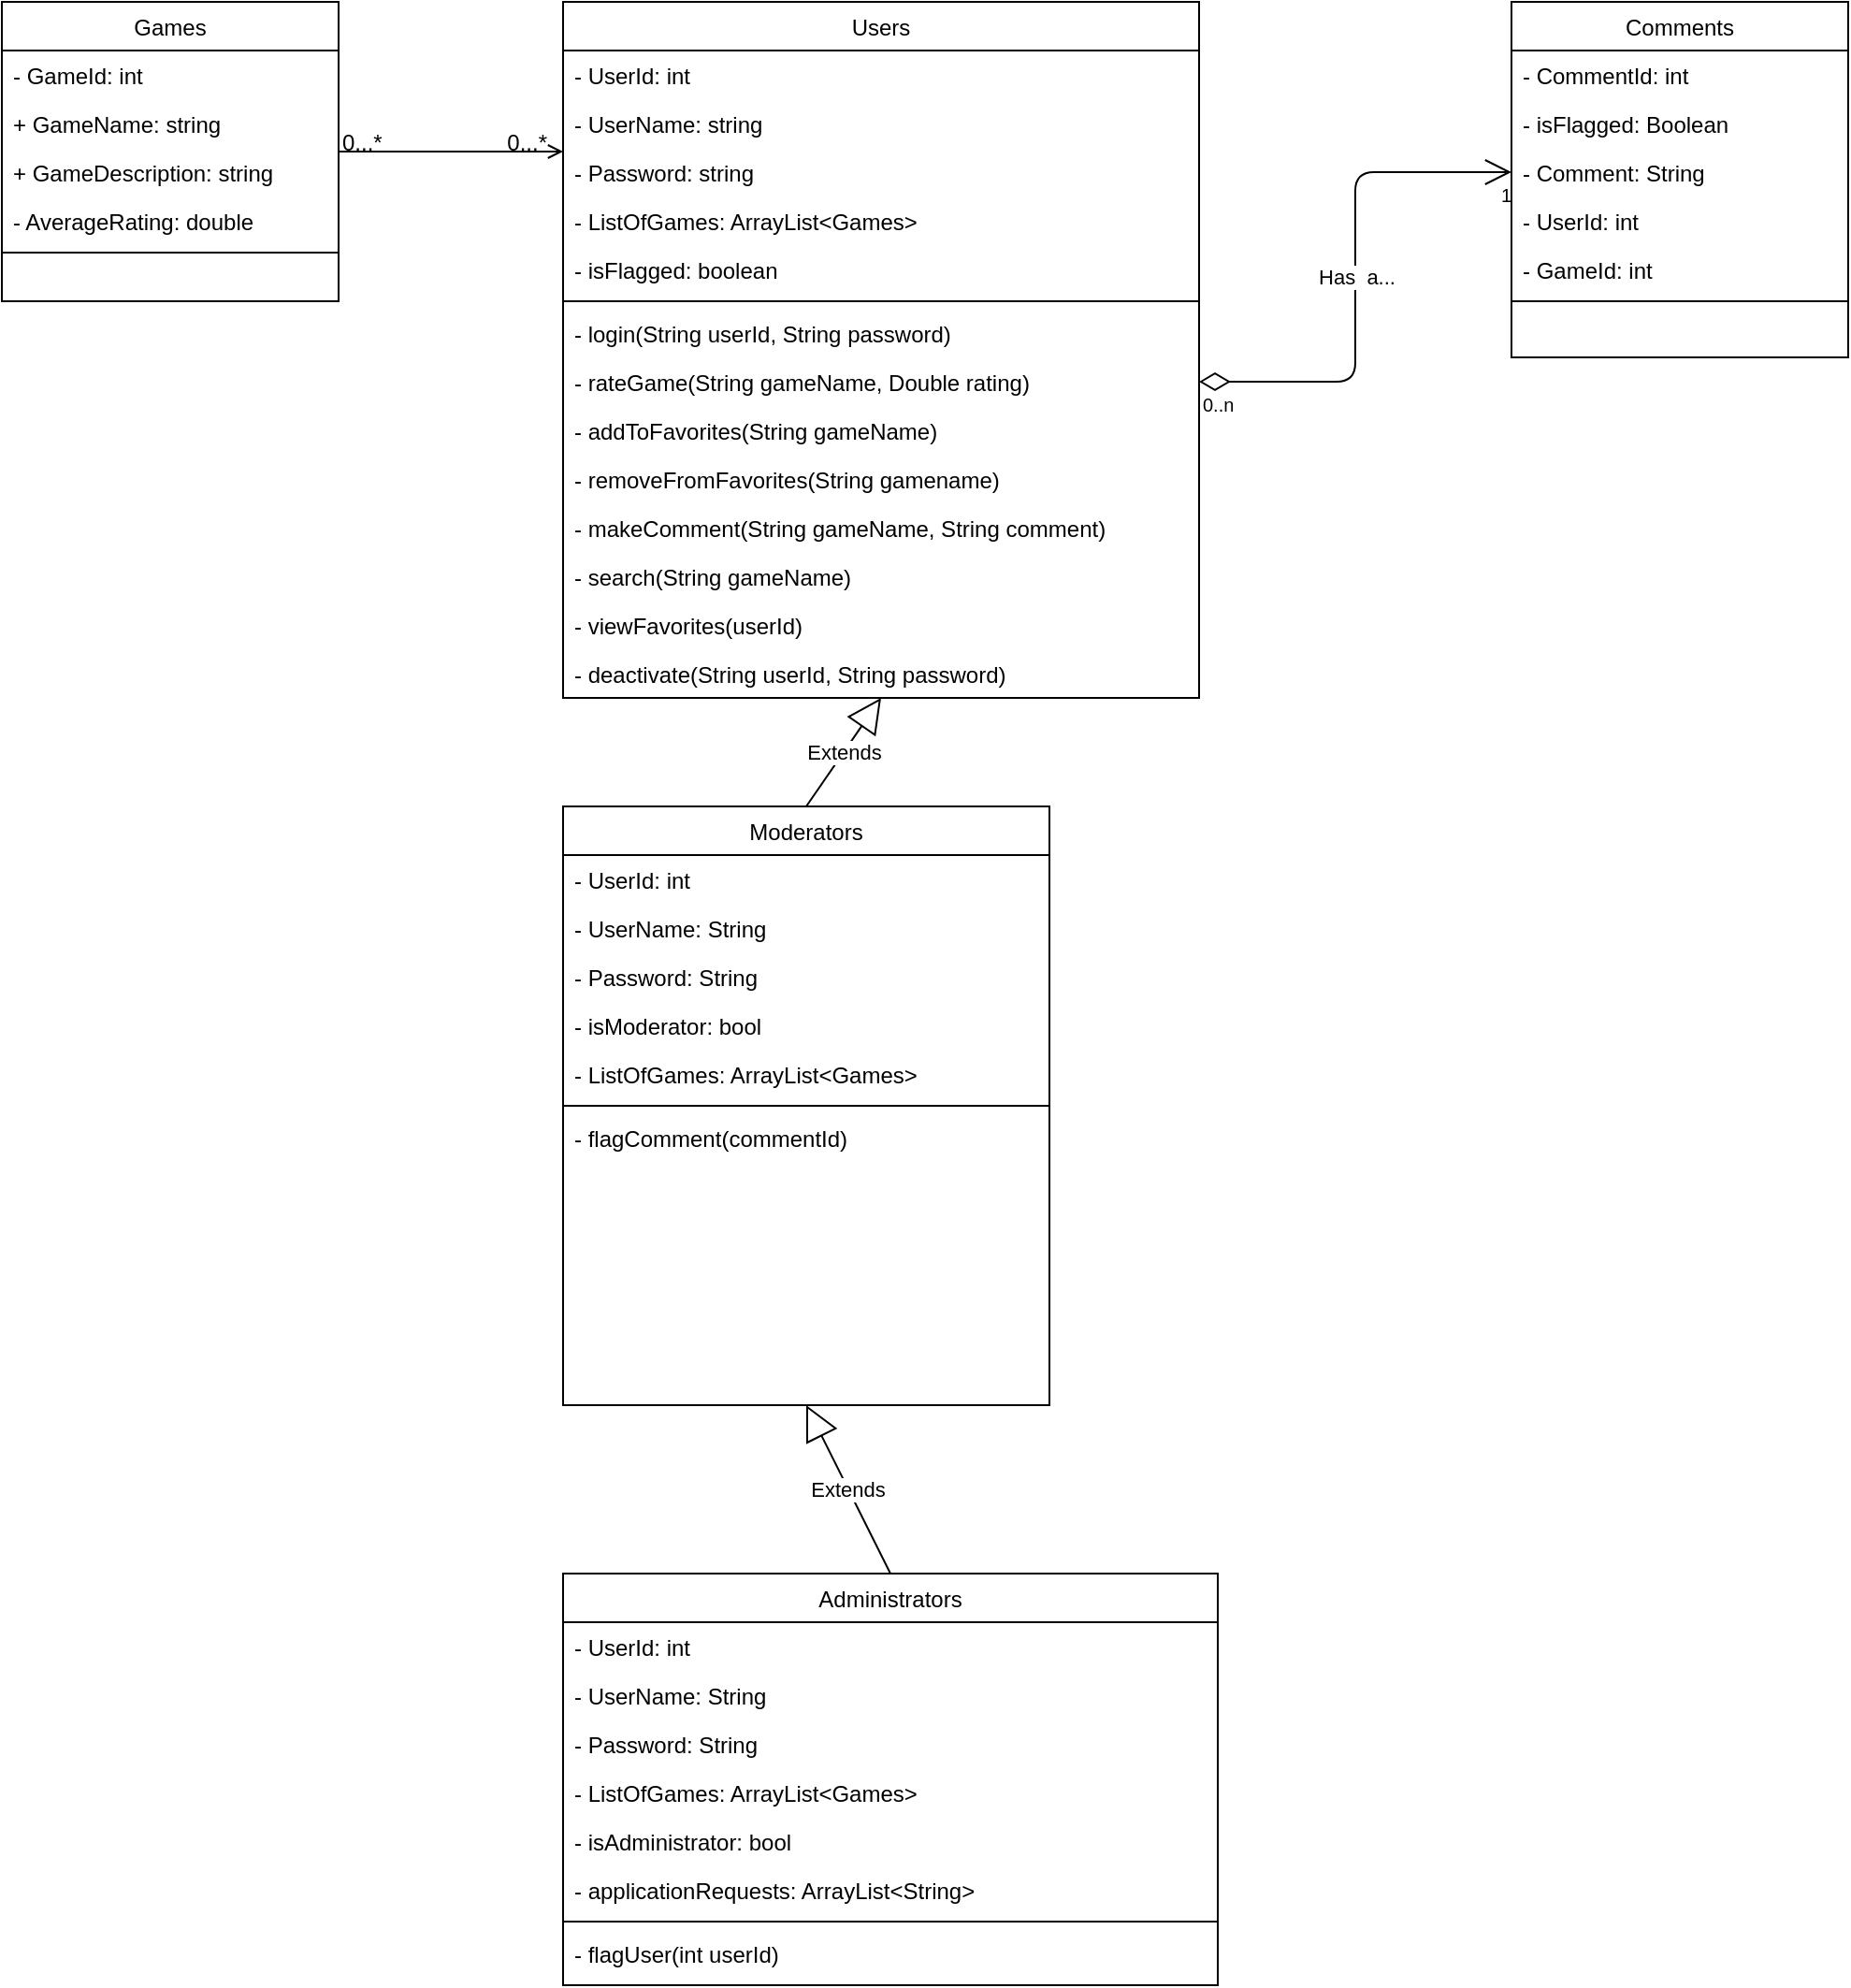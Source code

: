 <mxfile version="12.9.3" type="google"><diagram id="C5RBs43oDa-KdzZeNtuy" name="Page-1"><mxGraphModel dx="782" dy="437" grid="1" gridSize="10" guides="1" tooltips="1" connect="0" arrows="0" fold="1" page="1" pageScale="1" pageWidth="827" pageHeight="1169" math="0" shadow="0"><root><mxCell id="WIyWlLk6GJQsqaUBKTNV-0"/><mxCell id="WIyWlLk6GJQsqaUBKTNV-1" parent="WIyWlLk6GJQsqaUBKTNV-0"/><mxCell id="zkfFHV4jXpPFQw0GAbJ--26" value="" style="endArrow=open;shadow=0;strokeWidth=1;strokeColor=#000000;rounded=0;endFill=1;edgeStyle=elbowEdgeStyle;elbow=vertical;" parent="WIyWlLk6GJQsqaUBKTNV-1" source="zkfFHV4jXpPFQw0GAbJ--0" target="zkfFHV4jXpPFQw0GAbJ--17" edge="1"><mxGeometry x="0.5" y="41" relative="1" as="geometry"><mxPoint x="380" y="192" as="sourcePoint"/><mxPoint x="540" y="192" as="targetPoint"/><mxPoint x="-40" y="32" as="offset"/></mxGeometry></mxCell><mxCell id="zkfFHV4jXpPFQw0GAbJ--27" value="0...*" style="resizable=0;align=left;verticalAlign=bottom;labelBackgroundColor=none;fontSize=12;" parent="zkfFHV4jXpPFQw0GAbJ--26" connectable="0" vertex="1"><mxGeometry x="-1" relative="1" as="geometry"><mxPoint y="4" as="offset"/></mxGeometry></mxCell><mxCell id="zkfFHV4jXpPFQw0GAbJ--28" value="0...*" style="resizable=0;align=right;verticalAlign=bottom;labelBackgroundColor=none;fontSize=12;" parent="zkfFHV4jXpPFQw0GAbJ--26" connectable="0" vertex="1"><mxGeometry x="1" relative="1" as="geometry"><mxPoint x="-7" y="4" as="offset"/></mxGeometry></mxCell><mxCell id="2cDtbLpiBaqXxURsi9hA-29" value="Has&amp;nbsp; a..." style="endArrow=open;html=1;endSize=12;startArrow=diamondThin;startSize=14;startFill=0;edgeStyle=orthogonalEdgeStyle;exitX=1;exitY=0.5;exitDx=0;exitDy=0;entryX=0;entryY=0.5;entryDx=0;entryDy=0;" parent="WIyWlLk6GJQsqaUBKTNV-1" source="2cDtbLpiBaqXxURsi9hA-10" target="2cDtbLpiBaqXxURsi9hA-20" edge="1"><mxGeometry relative="1" as="geometry"><mxPoint x="650" y="240" as="sourcePoint"/><mxPoint x="810" y="240" as="targetPoint"/></mxGeometry></mxCell><mxCell id="2cDtbLpiBaqXxURsi9hA-30" value="0..n" style="resizable=0;html=1;align=left;verticalAlign=top;labelBackgroundColor=#ffffff;fontSize=10;" parent="2cDtbLpiBaqXxURsi9hA-29" connectable="0" vertex="1"><mxGeometry x="-1" relative="1" as="geometry"/></mxCell><mxCell id="2cDtbLpiBaqXxURsi9hA-31" value="1" style="resizable=0;html=1;align=right;verticalAlign=top;labelBackgroundColor=#ffffff;fontSize=10;" parent="2cDtbLpiBaqXxURsi9hA-29" connectable="0" vertex="1"><mxGeometry x="1" relative="1" as="geometry"/></mxCell><mxCell id="zkfFHV4jXpPFQw0GAbJ--0" value="Games" style="swimlane;fontStyle=0;align=center;verticalAlign=top;childLayout=stackLayout;horizontal=1;startSize=26;horizontalStack=0;resizeParent=1;resizeLast=0;collapsible=1;marginBottom=0;rounded=0;shadow=0;strokeWidth=1;swimlaneFillColor=none;" parent="WIyWlLk6GJQsqaUBKTNV-1" vertex="1"><mxGeometry x="20" y="120" width="180" height="160" as="geometry"><mxRectangle x="230" y="140" width="160" height="26" as="alternateBounds"/></mxGeometry></mxCell><mxCell id="zkfFHV4jXpPFQw0GAbJ--1" value="- GameId: int" style="text;align=left;verticalAlign=top;spacingLeft=4;spacingRight=4;overflow=hidden;rotatable=0;points=[[0,0.5],[1,0.5]];portConstraint=eastwest;" parent="zkfFHV4jXpPFQw0GAbJ--0" vertex="1"><mxGeometry y="26" width="180" height="26" as="geometry"/></mxCell><mxCell id="zkfFHV4jXpPFQw0GAbJ--2" value="+ GameName: string" style="text;align=left;verticalAlign=top;spacingLeft=4;spacingRight=4;overflow=hidden;rotatable=0;points=[[0,0.5],[1,0.5]];portConstraint=eastwest;rounded=0;shadow=0;html=0;" parent="zkfFHV4jXpPFQw0GAbJ--0" vertex="1"><mxGeometry y="52" width="180" height="26" as="geometry"/></mxCell><mxCell id="zkfFHV4jXpPFQw0GAbJ--3" value="+ GameDescription: string" style="text;align=left;verticalAlign=top;spacingLeft=4;spacingRight=4;overflow=hidden;rotatable=0;points=[[0,0.5],[1,0.5]];portConstraint=eastwest;rounded=0;shadow=0;html=0;" parent="zkfFHV4jXpPFQw0GAbJ--0" vertex="1"><mxGeometry y="78" width="180" height="26" as="geometry"/></mxCell><mxCell id="zkfFHV4jXpPFQw0GAbJ--5" value="- AverageRating: double" style="text;align=left;verticalAlign=top;spacingLeft=4;spacingRight=4;overflow=hidden;rotatable=0;points=[[0,0.5],[1,0.5]];portConstraint=eastwest;" parent="zkfFHV4jXpPFQw0GAbJ--0" vertex="1"><mxGeometry y="104" width="180" height="26" as="geometry"/></mxCell><mxCell id="2cDtbLpiBaqXxURsi9hA-7" value="" style="line;html=1;strokeWidth=1;align=left;verticalAlign=middle;spacingTop=-1;spacingLeft=3;spacingRight=3;rotatable=0;labelPosition=right;points=[];portConstraint=eastwest;" parent="zkfFHV4jXpPFQw0GAbJ--0" vertex="1"><mxGeometry y="130" width="180" height="8" as="geometry"/></mxCell><mxCell id="zkfFHV4jXpPFQw0GAbJ--17" value="Users" style="swimlane;fontStyle=0;align=center;verticalAlign=top;childLayout=stackLayout;horizontal=1;startSize=26;horizontalStack=0;resizeParent=1;resizeLast=0;collapsible=1;marginBottom=0;rounded=0;shadow=0;strokeWidth=1;" parent="WIyWlLk6GJQsqaUBKTNV-1" vertex="1"><mxGeometry x="320" y="120" width="340" height="372" as="geometry"><mxRectangle x="550" y="140" width="160" height="26" as="alternateBounds"/></mxGeometry></mxCell><mxCell id="zkfFHV4jXpPFQw0GAbJ--18" value="- UserId: int" style="text;align=left;verticalAlign=top;spacingLeft=4;spacingRight=4;overflow=hidden;rotatable=0;points=[[0,0.5],[1,0.5]];portConstraint=eastwest;" parent="zkfFHV4jXpPFQw0GAbJ--17" vertex="1"><mxGeometry y="26" width="340" height="26" as="geometry"/></mxCell><mxCell id="zkfFHV4jXpPFQw0GAbJ--19" value="- UserName: string" style="text;align=left;verticalAlign=top;spacingLeft=4;spacingRight=4;overflow=hidden;rotatable=0;points=[[0,0.5],[1,0.5]];portConstraint=eastwest;rounded=0;shadow=0;html=0;" parent="zkfFHV4jXpPFQw0GAbJ--17" vertex="1"><mxGeometry y="52" width="340" height="26" as="geometry"/></mxCell><mxCell id="zkfFHV4jXpPFQw0GAbJ--20" value="- Password: string" style="text;align=left;verticalAlign=top;spacingLeft=4;spacingRight=4;overflow=hidden;rotatable=0;points=[[0,0.5],[1,0.5]];portConstraint=eastwest;rounded=0;shadow=0;html=0;" parent="zkfFHV4jXpPFQw0GAbJ--17" vertex="1"><mxGeometry y="78" width="340" height="26" as="geometry"/></mxCell><mxCell id="zkfFHV4jXpPFQw0GAbJ--21" value="- ListOfGames: ArrayList&lt;Games&gt;" style="text;align=left;verticalAlign=top;spacingLeft=4;spacingRight=4;overflow=hidden;rotatable=0;points=[[0,0.5],[1,0.5]];portConstraint=eastwest;rounded=0;shadow=0;html=0;" parent="zkfFHV4jXpPFQw0GAbJ--17" vertex="1"><mxGeometry y="104" width="340" height="26" as="geometry"/></mxCell><mxCell id="X1eUKRx2EVZSSltGkE5w-2" value="- isFlagged: boolean" style="text;align=left;verticalAlign=top;spacingLeft=4;spacingRight=4;overflow=hidden;rotatable=0;points=[[0,0.5],[1,0.5]];portConstraint=eastwest;rounded=0;shadow=0;html=0;" parent="zkfFHV4jXpPFQw0GAbJ--17" vertex="1"><mxGeometry y="130" width="340" height="26" as="geometry"/></mxCell><mxCell id="zkfFHV4jXpPFQw0GAbJ--23" value="" style="line;html=1;strokeWidth=1;align=left;verticalAlign=middle;spacingTop=-1;spacingLeft=3;spacingRight=3;rotatable=0;labelPosition=right;points=[];portConstraint=eastwest;" parent="zkfFHV4jXpPFQw0GAbJ--17" vertex="1"><mxGeometry y="156" width="340" height="8" as="geometry"/></mxCell><mxCell id="zkfFHV4jXpPFQw0GAbJ--25" value="- login(String userId, String password)" style="text;align=left;verticalAlign=top;spacingLeft=4;spacingRight=4;overflow=hidden;rotatable=0;points=[[0,0.5],[1,0.5]];portConstraint=eastwest;" parent="zkfFHV4jXpPFQw0GAbJ--17" vertex="1"><mxGeometry y="164" width="340" height="26" as="geometry"/></mxCell><mxCell id="2cDtbLpiBaqXxURsi9hA-10" value="- rateGame(String gameName, Double rating)" style="text;align=left;verticalAlign=top;spacingLeft=4;spacingRight=4;overflow=hidden;rotatable=0;points=[[0,0.5],[1,0.5]];portConstraint=eastwest;" parent="zkfFHV4jXpPFQw0GAbJ--17" vertex="1"><mxGeometry y="190" width="340" height="26" as="geometry"/></mxCell><mxCell id="2cDtbLpiBaqXxURsi9hA-11" value="- addToFavorites(String gameName)" style="text;align=left;verticalAlign=top;spacingLeft=4;spacingRight=4;overflow=hidden;rotatable=0;points=[[0,0.5],[1,0.5]];portConstraint=eastwest;" parent="zkfFHV4jXpPFQw0GAbJ--17" vertex="1"><mxGeometry y="216" width="340" height="26" as="geometry"/></mxCell><mxCell id="2cDtbLpiBaqXxURsi9hA-12" value="- removeFromFavorites(String gamename)" style="text;align=left;verticalAlign=top;spacingLeft=4;spacingRight=4;overflow=hidden;rotatable=0;points=[[0,0.5],[1,0.5]];portConstraint=eastwest;" parent="zkfFHV4jXpPFQw0GAbJ--17" vertex="1"><mxGeometry y="242" width="340" height="26" as="geometry"/></mxCell><mxCell id="2cDtbLpiBaqXxURsi9hA-14" value="- makeComment(String gameName, String comment)" style="text;align=left;verticalAlign=top;spacingLeft=4;spacingRight=4;overflow=hidden;rotatable=0;points=[[0,0.5],[1,0.5]];portConstraint=eastwest;" parent="zkfFHV4jXpPFQw0GAbJ--17" vertex="1"><mxGeometry y="268" width="340" height="26" as="geometry"/></mxCell><mxCell id="2cDtbLpiBaqXxURsi9hA-15" value="- search(String gameName)" style="text;align=left;verticalAlign=top;spacingLeft=4;spacingRight=4;overflow=hidden;rotatable=0;points=[[0,0.5],[1,0.5]];portConstraint=eastwest;" parent="zkfFHV4jXpPFQw0GAbJ--17" vertex="1"><mxGeometry y="294" width="340" height="26" as="geometry"/></mxCell><mxCell id="2cDtbLpiBaqXxURsi9hA-16" value="- viewFavorites(userId)" style="text;align=left;verticalAlign=top;spacingLeft=4;spacingRight=4;overflow=hidden;rotatable=0;points=[[0,0.5],[1,0.5]];portConstraint=eastwest;" parent="zkfFHV4jXpPFQw0GAbJ--17" vertex="1"><mxGeometry y="320" width="340" height="26" as="geometry"/></mxCell><mxCell id="m_v1lCqg020HPb7Q2V2Y-1" value="- deactivate(String userId, String password)" style="text;align=left;verticalAlign=top;spacingLeft=4;spacingRight=4;overflow=hidden;rotatable=0;points=[[0,0.5],[1,0.5]];portConstraint=eastwest;" parent="zkfFHV4jXpPFQw0GAbJ--17" vertex="1"><mxGeometry y="346" width="340" height="26" as="geometry"/></mxCell><mxCell id="2cDtbLpiBaqXxURsi9hA-17" value="Comments" style="swimlane;fontStyle=0;align=center;verticalAlign=top;childLayout=stackLayout;horizontal=1;startSize=26;horizontalStack=0;resizeParent=1;resizeLast=0;collapsible=1;marginBottom=0;rounded=0;shadow=0;strokeWidth=1;swimlaneFillColor=none;" parent="WIyWlLk6GJQsqaUBKTNV-1" vertex="1"><mxGeometry x="827" y="120" width="180" height="190" as="geometry"><mxRectangle x="230" y="140" width="160" height="26" as="alternateBounds"/></mxGeometry></mxCell><mxCell id="2cDtbLpiBaqXxURsi9hA-18" value="- CommentId: int" style="text;align=left;verticalAlign=top;spacingLeft=4;spacingRight=4;overflow=hidden;rotatable=0;points=[[0,0.5],[1,0.5]];portConstraint=eastwest;" parent="2cDtbLpiBaqXxURsi9hA-17" vertex="1"><mxGeometry y="26" width="180" height="26" as="geometry"/></mxCell><mxCell id="2cDtbLpiBaqXxURsi9hA-19" value="- isFlagged: Boolean" style="text;align=left;verticalAlign=top;spacingLeft=4;spacingRight=4;overflow=hidden;rotatable=0;points=[[0,0.5],[1,0.5]];portConstraint=eastwest;rounded=0;shadow=0;html=0;" parent="2cDtbLpiBaqXxURsi9hA-17" vertex="1"><mxGeometry y="52" width="180" height="26" as="geometry"/></mxCell><mxCell id="2cDtbLpiBaqXxURsi9hA-20" value="- Comment: String" style="text;align=left;verticalAlign=top;spacingLeft=4;spacingRight=4;overflow=hidden;rotatable=0;points=[[0,0.5],[1,0.5]];portConstraint=eastwest;rounded=0;shadow=0;html=0;" parent="2cDtbLpiBaqXxURsi9hA-17" vertex="1"><mxGeometry y="78" width="180" height="26" as="geometry"/></mxCell><mxCell id="2cDtbLpiBaqXxURsi9hA-21" value="- UserId: int" style="text;align=left;verticalAlign=top;spacingLeft=4;spacingRight=4;overflow=hidden;rotatable=0;points=[[0,0.5],[1,0.5]];portConstraint=eastwest;" parent="2cDtbLpiBaqXxURsi9hA-17" vertex="1"><mxGeometry y="104" width="180" height="26" as="geometry"/></mxCell><mxCell id="2cDtbLpiBaqXxURsi9hA-22" value="- GameId: int" style="text;align=left;verticalAlign=top;spacingLeft=4;spacingRight=4;overflow=hidden;rotatable=0;points=[[0,0.5],[1,0.5]];portConstraint=eastwest;rounded=0;shadow=0;html=0;" parent="2cDtbLpiBaqXxURsi9hA-17" vertex="1"><mxGeometry y="130" width="180" height="26" as="geometry"/></mxCell><mxCell id="2cDtbLpiBaqXxURsi9hA-23" value="" style="line;html=1;strokeWidth=1;align=left;verticalAlign=middle;spacingTop=-1;spacingLeft=3;spacingRight=3;rotatable=0;labelPosition=right;points=[];portConstraint=eastwest;" parent="2cDtbLpiBaqXxURsi9hA-17" vertex="1"><mxGeometry y="156" width="180" height="8" as="geometry"/></mxCell><mxCell id="2cDtbLpiBaqXxURsi9hA-48" value="Extends" style="endArrow=block;endSize=16;endFill=0;html=1;exitX=0.5;exitY=0;exitDx=0;exitDy=0;entryX=0.5;entryY=1;entryDx=0;entryDy=0;" parent="WIyWlLk6GJQsqaUBKTNV-1" source="2cDtbLpiBaqXxURsi9hA-32" target="zkfFHV4jXpPFQw0GAbJ--17" edge="1"><mxGeometry width="160" relative="1" as="geometry"><mxPoint x="400" y="510" as="sourcePoint"/><mxPoint x="483" y="470" as="targetPoint"/></mxGeometry></mxCell><mxCell id="2cDtbLpiBaqXxURsi9hA-32" value="Moderators" style="swimlane;fontStyle=0;align=center;verticalAlign=top;childLayout=stackLayout;horizontal=1;startSize=26;horizontalStack=0;resizeParent=1;resizeLast=0;collapsible=1;marginBottom=0;rounded=0;shadow=0;strokeWidth=1;swimlaneFillColor=none;" parent="WIyWlLk6GJQsqaUBKTNV-1" vertex="1"><mxGeometry x="320" y="550" width="260" height="320" as="geometry"><mxRectangle x="230" y="140" width="160" height="26" as="alternateBounds"/></mxGeometry></mxCell><mxCell id="2cDtbLpiBaqXxURsi9hA-33" value="- UserId: int" style="text;align=left;verticalAlign=top;spacingLeft=4;spacingRight=4;overflow=hidden;rotatable=0;points=[[0,0.5],[1,0.5]];portConstraint=eastwest;" parent="2cDtbLpiBaqXxURsi9hA-32" vertex="1"><mxGeometry y="26" width="260" height="26" as="geometry"/></mxCell><mxCell id="2cDtbLpiBaqXxURsi9hA-34" value="- UserName: String" style="text;align=left;verticalAlign=top;spacingLeft=4;spacingRight=4;overflow=hidden;rotatable=0;points=[[0,0.5],[1,0.5]];portConstraint=eastwest;rounded=0;shadow=0;html=0;" parent="2cDtbLpiBaqXxURsi9hA-32" vertex="1"><mxGeometry y="52" width="260" height="26" as="geometry"/></mxCell><mxCell id="2cDtbLpiBaqXxURsi9hA-35" value="- Password: String" style="text;align=left;verticalAlign=top;spacingLeft=4;spacingRight=4;overflow=hidden;rotatable=0;points=[[0,0.5],[1,0.5]];portConstraint=eastwest;rounded=0;shadow=0;html=0;" parent="2cDtbLpiBaqXxURsi9hA-32" vertex="1"><mxGeometry y="78" width="260" height="26" as="geometry"/></mxCell><mxCell id="2cDtbLpiBaqXxURsi9hA-64" value="- isModerator: bool" style="text;align=left;verticalAlign=top;spacingLeft=4;spacingRight=4;overflow=hidden;rotatable=0;points=[[0,0.5],[1,0.5]];portConstraint=eastwest;" parent="2cDtbLpiBaqXxURsi9hA-32" vertex="1"><mxGeometry y="104" width="260" height="26" as="geometry"/></mxCell><mxCell id="2cDtbLpiBaqXxURsi9hA-36" value="- ListOfGames: ArrayList&lt;Games&gt;" style="text;align=left;verticalAlign=top;spacingLeft=4;spacingRight=4;overflow=hidden;rotatable=0;points=[[0,0.5],[1,0.5]];portConstraint=eastwest;" parent="2cDtbLpiBaqXxURsi9hA-32" vertex="1"><mxGeometry y="130" width="260" height="26" as="geometry"/></mxCell><mxCell id="2cDtbLpiBaqXxURsi9hA-38" value="" style="line;html=1;strokeWidth=1;align=left;verticalAlign=middle;spacingTop=-1;spacingLeft=3;spacingRight=3;rotatable=0;labelPosition=right;points=[];portConstraint=eastwest;" parent="2cDtbLpiBaqXxURsi9hA-32" vertex="1"><mxGeometry y="156" width="260" height="8" as="geometry"/></mxCell><mxCell id="2cDtbLpiBaqXxURsi9hA-44" value="- flagComment(commentId)" style="text;align=left;verticalAlign=top;spacingLeft=4;spacingRight=4;overflow=hidden;rotatable=0;points=[[0,0.5],[1,0.5]];portConstraint=eastwest;rounded=0;shadow=0;html=0;strokeColor=none;" parent="2cDtbLpiBaqXxURsi9hA-32" vertex="1"><mxGeometry y="164" width="260" height="26" as="geometry"/></mxCell><mxCell id="2cDtbLpiBaqXxURsi9hA-61" value="Extends" style="endArrow=block;endSize=16;endFill=0;html=1;exitX=0.5;exitY=0;exitDx=0;exitDy=0;" parent="WIyWlLk6GJQsqaUBKTNV-1" source="2cDtbLpiBaqXxURsi9hA-49" edge="1"><mxGeometry width="160" relative="1" as="geometry"><mxPoint x="430.0" y="928" as="sourcePoint"/><mxPoint x="450" y="870" as="targetPoint"/></mxGeometry></mxCell><mxCell id="2cDtbLpiBaqXxURsi9hA-49" value="Administrators" style="swimlane;fontStyle=0;align=center;verticalAlign=top;childLayout=stackLayout;horizontal=1;startSize=26;horizontalStack=0;resizeParent=1;resizeLast=0;collapsible=1;marginBottom=0;rounded=0;shadow=0;strokeWidth=1;swimlaneFillColor=none;" parent="WIyWlLk6GJQsqaUBKTNV-1" vertex="1"><mxGeometry x="320" y="960" width="350" height="220" as="geometry"><mxRectangle x="230" y="140" width="160" height="26" as="alternateBounds"/></mxGeometry></mxCell><mxCell id="2cDtbLpiBaqXxURsi9hA-50" value="- UserId: int" style="text;align=left;verticalAlign=top;spacingLeft=4;spacingRight=4;overflow=hidden;rotatable=0;points=[[0,0.5],[1,0.5]];portConstraint=eastwest;" parent="2cDtbLpiBaqXxURsi9hA-49" vertex="1"><mxGeometry y="26" width="350" height="26" as="geometry"/></mxCell><mxCell id="2cDtbLpiBaqXxURsi9hA-51" value="- UserName: String" style="text;align=left;verticalAlign=top;spacingLeft=4;spacingRight=4;overflow=hidden;rotatable=0;points=[[0,0.5],[1,0.5]];portConstraint=eastwest;rounded=0;shadow=0;html=0;" parent="2cDtbLpiBaqXxURsi9hA-49" vertex="1"><mxGeometry y="52" width="350" height="26" as="geometry"/></mxCell><mxCell id="2cDtbLpiBaqXxURsi9hA-52" value="- Password: String" style="text;align=left;verticalAlign=top;spacingLeft=4;spacingRight=4;overflow=hidden;rotatable=0;points=[[0,0.5],[1,0.5]];portConstraint=eastwest;rounded=0;shadow=0;html=0;" parent="2cDtbLpiBaqXxURsi9hA-49" vertex="1"><mxGeometry y="78" width="350" height="26" as="geometry"/></mxCell><mxCell id="2cDtbLpiBaqXxURsi9hA-53" value="- ListOfGames: ArrayList&lt;Games&gt;" style="text;align=left;verticalAlign=top;spacingLeft=4;spacingRight=4;overflow=hidden;rotatable=0;points=[[0,0.5],[1,0.5]];portConstraint=eastwest;" parent="2cDtbLpiBaqXxURsi9hA-49" vertex="1"><mxGeometry y="104" width="350" height="26" as="geometry"/></mxCell><mxCell id="2cDtbLpiBaqXxURsi9hA-63" value="- isAdministrator: bool" style="text;align=left;verticalAlign=top;spacingLeft=4;spacingRight=4;overflow=hidden;rotatable=0;points=[[0,0.5],[1,0.5]];portConstraint=eastwest;" parent="2cDtbLpiBaqXxURsi9hA-49" vertex="1"><mxGeometry y="130" width="350" height="26" as="geometry"/></mxCell><mxCell id="2cDtbLpiBaqXxURsi9hA-66" value="- applicationRequests: ArrayList&lt;String&gt;" style="text;align=left;verticalAlign=top;spacingLeft=4;spacingRight=4;overflow=hidden;rotatable=0;points=[[0,0.5],[1,0.5]];portConstraint=eastwest;" parent="2cDtbLpiBaqXxURsi9hA-49" vertex="1"><mxGeometry y="156" width="350" height="26" as="geometry"/></mxCell><mxCell id="2cDtbLpiBaqXxURsi9hA-54" value="" style="line;html=1;strokeWidth=1;align=left;verticalAlign=middle;spacingTop=-1;spacingLeft=3;spacingRight=3;rotatable=0;labelPosition=right;points=[];portConstraint=eastwest;" parent="2cDtbLpiBaqXxURsi9hA-49" vertex="1"><mxGeometry y="182" width="350" height="8" as="geometry"/></mxCell><mxCell id="2cDtbLpiBaqXxURsi9hA-68" value="- flagUser(int userId)" style="text;align=left;verticalAlign=top;spacingLeft=4;spacingRight=4;overflow=hidden;rotatable=0;points=[[0,0.5],[1,0.5]];portConstraint=eastwest;rounded=0;shadow=0;html=0;strokeColor=none;" parent="2cDtbLpiBaqXxURsi9hA-49" vertex="1"><mxGeometry y="190" width="350" height="26" as="geometry"/></mxCell></root></mxGraphModel></diagram></mxfile>